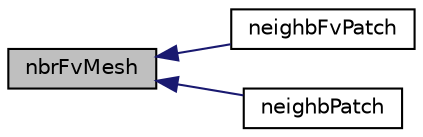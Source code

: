 digraph "nbrFvMesh"
{
  bgcolor="transparent";
  edge [fontname="Helvetica",fontsize="10",labelfontname="Helvetica",labelfontsize="10"];
  node [fontname="Helvetica",fontsize="10",shape=record];
  rankdir="LR";
  Node89 [label="nbrFvMesh",height=0.2,width=0.4,color="black", fillcolor="grey75", style="filled", fontcolor="black"];
  Node89 -> Node90 [dir="back",color="midnightblue",fontsize="10",style="solid",fontname="Helvetica"];
  Node90 [label="neighbFvPatch",height=0.2,width=0.4,color="black",URL="$a23677.html#a66e91b4823e075c8fd369857a957f833",tooltip="Return neighbor fvPatch. "];
  Node89 -> Node91 [dir="back",color="midnightblue",fontsize="10",style="solid",fontname="Helvetica"];
  Node91 [label="neighbPatch",height=0.2,width=0.4,color="black",URL="$a23677.html#a19a82cc57b6ab55d61edc8f00a4a0ff0",tooltip="Return regionCoupledBase neighb Patch. "];
}
